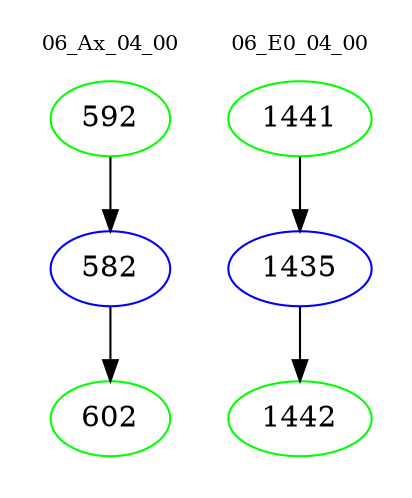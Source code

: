 digraph{
subgraph cluster_0 {
color = white
label = "06_Ax_04_00";
fontsize=10;
T0_592 [label="592", color="green"]
T0_592 -> T0_582 [color="black"]
T0_582 [label="582", color="blue"]
T0_582 -> T0_602 [color="black"]
T0_602 [label="602", color="green"]
}
subgraph cluster_1 {
color = white
label = "06_E0_04_00";
fontsize=10;
T1_1441 [label="1441", color="green"]
T1_1441 -> T1_1435 [color="black"]
T1_1435 [label="1435", color="blue"]
T1_1435 -> T1_1442 [color="black"]
T1_1442 [label="1442", color="green"]
}
}
